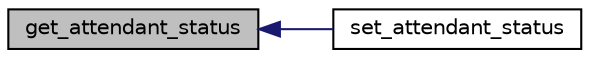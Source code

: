 digraph "get_attendant_status"
{
  edge [fontname="Helvetica",fontsize="10",labelfontname="Helvetica",labelfontsize="10"];
  node [fontname="Helvetica",fontsize="10",shape=record];
  rankdir="LR";
  Node8 [label="get_attendant_status",height=0.2,width=0.4,color="black", fillcolor="grey75", style="filled", fontcolor="black"];
  Node8 -> Node9 [dir="back",color="midnightblue",fontsize="10",style="solid"];
  Node9 [label="set_attendant_status",height=0.2,width=0.4,color="black", fillcolor="white", style="filled",URL="$class_class_ficha.html#a0d789f7b74b448e59b675b7860f614a4",tooltip="Definir o Status da Ficha. "];
}
